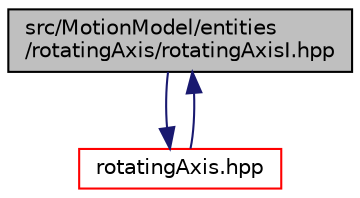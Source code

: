 digraph "src/MotionModel/entities/rotatingAxis/rotatingAxisI.hpp"
{
 // LATEX_PDF_SIZE
  edge [fontname="Helvetica",fontsize="10",labelfontname="Helvetica",labelfontsize="10"];
  node [fontname="Helvetica",fontsize="10",shape=record];
  Node1 [label="src/MotionModel/entities\l/rotatingAxis/rotatingAxisI.hpp",height=0.2,width=0.4,color="black", fillcolor="grey75", style="filled", fontcolor="black",tooltip=" "];
  Node1 -> Node2 [color="midnightblue",fontsize="10",style="solid",fontname="Helvetica"];
  Node2 [label="rotatingAxis.hpp",height=0.2,width=0.4,color="red", fillcolor="white", style="filled",URL="$rotatingAxis_8hpp.html",tooltip=" "];
  Node2 -> Node1 [color="midnightblue",fontsize="10",style="solid",fontname="Helvetica"];
}
